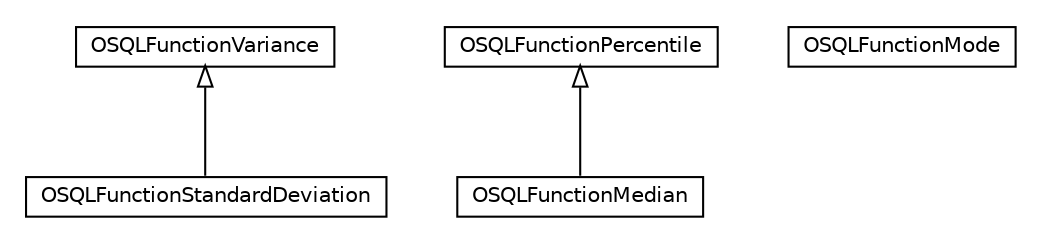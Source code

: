 #!/usr/local/bin/dot
#
# Class diagram 
# Generated by UMLGraph version R5_6-24-gf6e263 (http://www.umlgraph.org/)
#

digraph G {
	edge [fontname="Helvetica",fontsize=10,labelfontname="Helvetica",labelfontsize=10];
	node [fontname="Helvetica",fontsize=10,shape=plaintext];
	nodesep=0.25;
	ranksep=0.5;
	// com.orientechnologies.orient.core.sql.functions.stat.OSQLFunctionVariance
	c235644 [label=<<table title="com.orientechnologies.orient.core.sql.functions.stat.OSQLFunctionVariance" border="0" cellborder="1" cellspacing="0" cellpadding="2" port="p" href="./OSQLFunctionVariance.html">
		<tr><td><table border="0" cellspacing="0" cellpadding="1">
<tr><td align="center" balign="center"> OSQLFunctionVariance </td></tr>
		</table></td></tr>
		</table>>, URL="./OSQLFunctionVariance.html", fontname="Helvetica", fontcolor="black", fontsize=10.0];
	// com.orientechnologies.orient.core.sql.functions.stat.OSQLFunctionMedian
	c235645 [label=<<table title="com.orientechnologies.orient.core.sql.functions.stat.OSQLFunctionMedian" border="0" cellborder="1" cellspacing="0" cellpadding="2" port="p" href="./OSQLFunctionMedian.html">
		<tr><td><table border="0" cellspacing="0" cellpadding="1">
<tr><td align="center" balign="center"> OSQLFunctionMedian </td></tr>
		</table></td></tr>
		</table>>, URL="./OSQLFunctionMedian.html", fontname="Helvetica", fontcolor="black", fontsize=10.0];
	// com.orientechnologies.orient.core.sql.functions.stat.OSQLFunctionMode
	c235646 [label=<<table title="com.orientechnologies.orient.core.sql.functions.stat.OSQLFunctionMode" border="0" cellborder="1" cellspacing="0" cellpadding="2" port="p" href="./OSQLFunctionMode.html">
		<tr><td><table border="0" cellspacing="0" cellpadding="1">
<tr><td align="center" balign="center"> OSQLFunctionMode </td></tr>
		</table></td></tr>
		</table>>, URL="./OSQLFunctionMode.html", fontname="Helvetica", fontcolor="black", fontsize=10.0];
	// com.orientechnologies.orient.core.sql.functions.stat.OSQLFunctionPercentile
	c235647 [label=<<table title="com.orientechnologies.orient.core.sql.functions.stat.OSQLFunctionPercentile" border="0" cellborder="1" cellspacing="0" cellpadding="2" port="p" href="./OSQLFunctionPercentile.html">
		<tr><td><table border="0" cellspacing="0" cellpadding="1">
<tr><td align="center" balign="center"> OSQLFunctionPercentile </td></tr>
		</table></td></tr>
		</table>>, URL="./OSQLFunctionPercentile.html", fontname="Helvetica", fontcolor="black", fontsize=10.0];
	// com.orientechnologies.orient.core.sql.functions.stat.OSQLFunctionStandardDeviation
	c235648 [label=<<table title="com.orientechnologies.orient.core.sql.functions.stat.OSQLFunctionStandardDeviation" border="0" cellborder="1" cellspacing="0" cellpadding="2" port="p" href="./OSQLFunctionStandardDeviation.html">
		<tr><td><table border="0" cellspacing="0" cellpadding="1">
<tr><td align="center" balign="center"> OSQLFunctionStandardDeviation </td></tr>
		</table></td></tr>
		</table>>, URL="./OSQLFunctionStandardDeviation.html", fontname="Helvetica", fontcolor="black", fontsize=10.0];
	//com.orientechnologies.orient.core.sql.functions.stat.OSQLFunctionMedian extends com.orientechnologies.orient.core.sql.functions.stat.OSQLFunctionPercentile
	c235647:p -> c235645:p [dir=back,arrowtail=empty];
	//com.orientechnologies.orient.core.sql.functions.stat.OSQLFunctionStandardDeviation extends com.orientechnologies.orient.core.sql.functions.stat.OSQLFunctionVariance
	c235644:p -> c235648:p [dir=back,arrowtail=empty];
}

